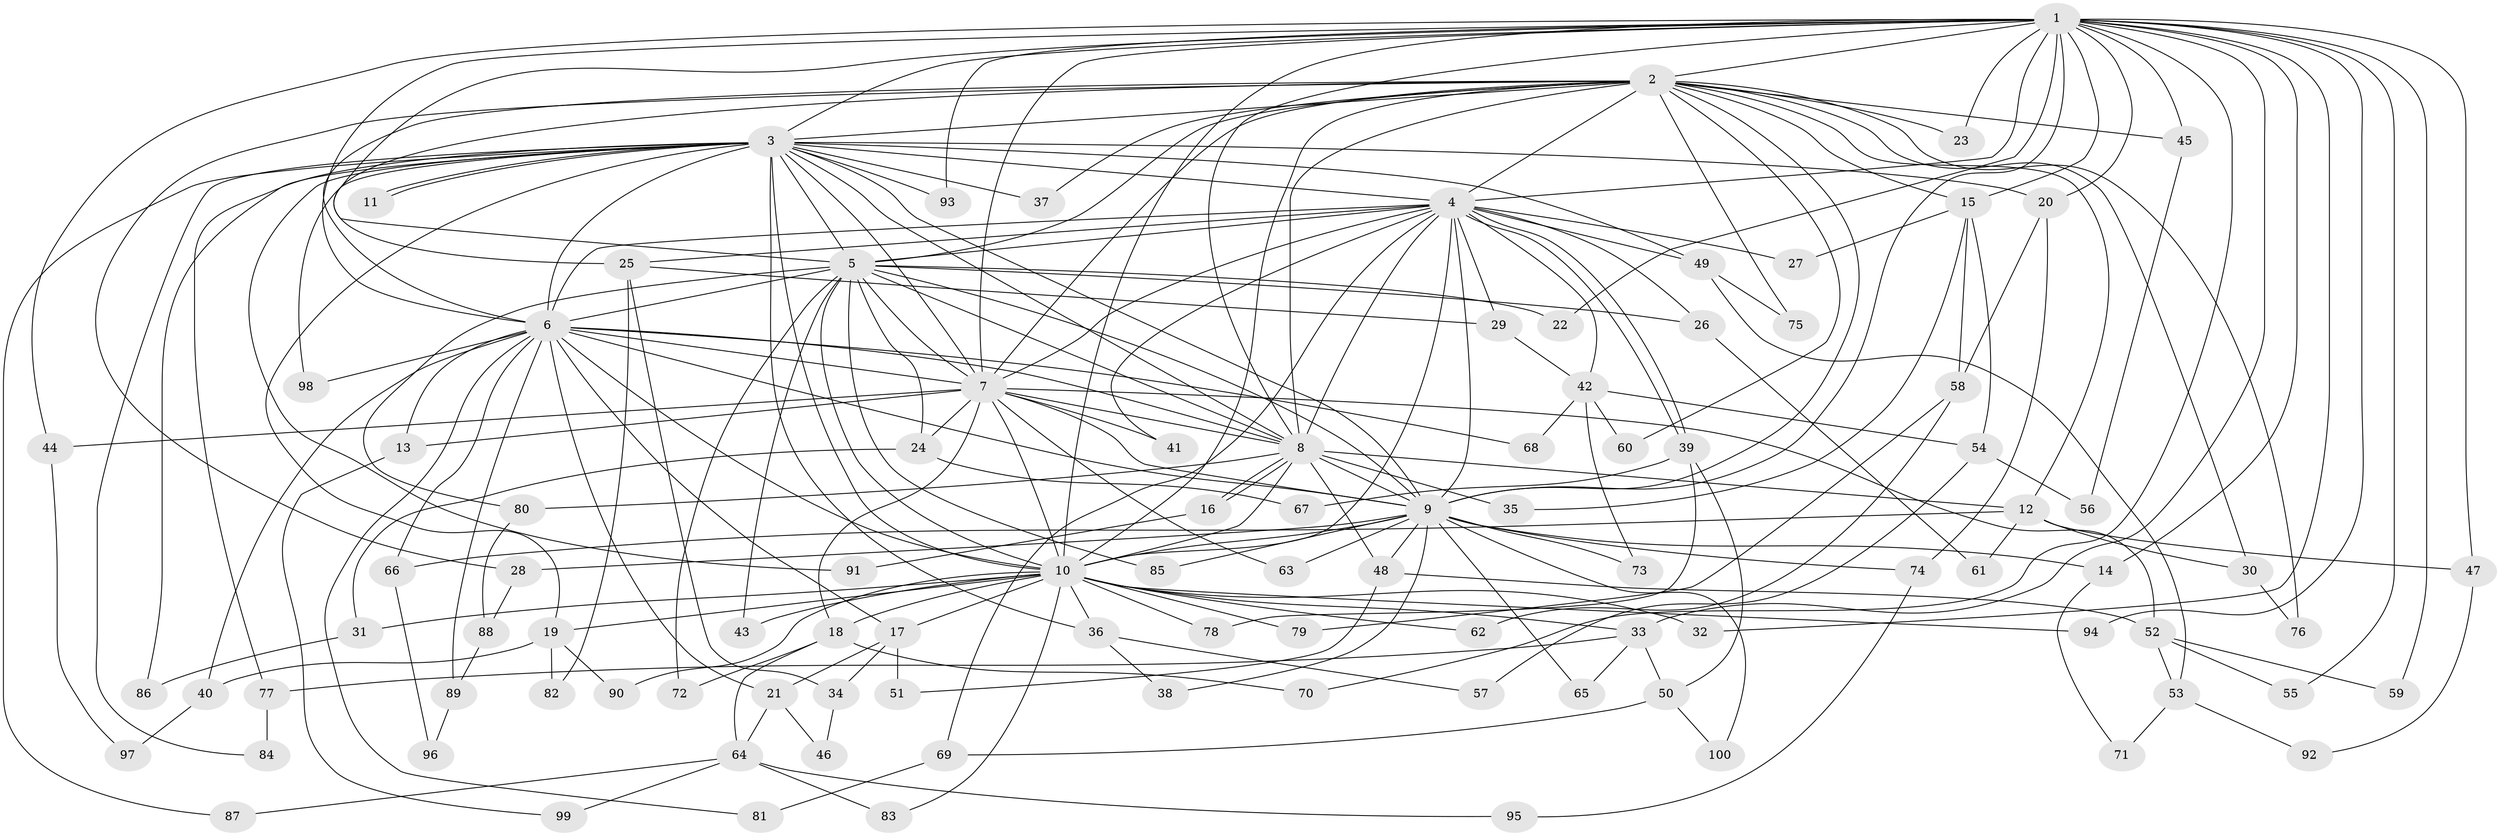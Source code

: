// Generated by graph-tools (version 1.1) at 2025/11/02/21/25 10:11:07]
// undirected, 100 vertices, 225 edges
graph export_dot {
graph [start="1"]
  node [color=gray90,style=filled];
  1;
  2;
  3;
  4;
  5;
  6;
  7;
  8;
  9;
  10;
  11;
  12;
  13;
  14;
  15;
  16;
  17;
  18;
  19;
  20;
  21;
  22;
  23;
  24;
  25;
  26;
  27;
  28;
  29;
  30;
  31;
  32;
  33;
  34;
  35;
  36;
  37;
  38;
  39;
  40;
  41;
  42;
  43;
  44;
  45;
  46;
  47;
  48;
  49;
  50;
  51;
  52;
  53;
  54;
  55;
  56;
  57;
  58;
  59;
  60;
  61;
  62;
  63;
  64;
  65;
  66;
  67;
  68;
  69;
  70;
  71;
  72;
  73;
  74;
  75;
  76;
  77;
  78;
  79;
  80;
  81;
  82;
  83;
  84;
  85;
  86;
  87;
  88;
  89;
  90;
  91;
  92;
  93;
  94;
  95;
  96;
  97;
  98;
  99;
  100;
  1 -- 2;
  1 -- 3;
  1 -- 4;
  1 -- 5;
  1 -- 6;
  1 -- 7;
  1 -- 8;
  1 -- 9;
  1 -- 10;
  1 -- 14;
  1 -- 15;
  1 -- 20;
  1 -- 22;
  1 -- 23;
  1 -- 32;
  1 -- 33;
  1 -- 44;
  1 -- 45;
  1 -- 47;
  1 -- 55;
  1 -- 59;
  1 -- 70;
  1 -- 93;
  1 -- 94;
  2 -- 3;
  2 -- 4;
  2 -- 5;
  2 -- 6;
  2 -- 7;
  2 -- 8;
  2 -- 9;
  2 -- 10;
  2 -- 12;
  2 -- 15;
  2 -- 23;
  2 -- 25;
  2 -- 28;
  2 -- 30;
  2 -- 37;
  2 -- 45;
  2 -- 60;
  2 -- 75;
  2 -- 76;
  3 -- 4;
  3 -- 5;
  3 -- 6;
  3 -- 7;
  3 -- 8;
  3 -- 9;
  3 -- 10;
  3 -- 11;
  3 -- 11;
  3 -- 19;
  3 -- 20;
  3 -- 36;
  3 -- 37;
  3 -- 49;
  3 -- 77;
  3 -- 84;
  3 -- 86;
  3 -- 87;
  3 -- 91;
  3 -- 93;
  3 -- 98;
  4 -- 5;
  4 -- 6;
  4 -- 7;
  4 -- 8;
  4 -- 9;
  4 -- 10;
  4 -- 25;
  4 -- 26;
  4 -- 27;
  4 -- 29;
  4 -- 39;
  4 -- 39;
  4 -- 41;
  4 -- 42;
  4 -- 49;
  4 -- 69;
  5 -- 6;
  5 -- 7;
  5 -- 8;
  5 -- 9;
  5 -- 10;
  5 -- 22;
  5 -- 24;
  5 -- 26;
  5 -- 43;
  5 -- 72;
  5 -- 80;
  5 -- 85;
  6 -- 7;
  6 -- 8;
  6 -- 9;
  6 -- 10;
  6 -- 13;
  6 -- 17;
  6 -- 21;
  6 -- 40;
  6 -- 66;
  6 -- 68;
  6 -- 81;
  6 -- 89;
  6 -- 98;
  7 -- 8;
  7 -- 9;
  7 -- 10;
  7 -- 13;
  7 -- 18;
  7 -- 24;
  7 -- 41;
  7 -- 44;
  7 -- 52;
  7 -- 63;
  8 -- 9;
  8 -- 10;
  8 -- 12;
  8 -- 16;
  8 -- 16;
  8 -- 35;
  8 -- 48;
  8 -- 80;
  9 -- 10;
  9 -- 14;
  9 -- 28;
  9 -- 38;
  9 -- 48;
  9 -- 63;
  9 -- 65;
  9 -- 73;
  9 -- 74;
  9 -- 85;
  9 -- 100;
  10 -- 17;
  10 -- 18;
  10 -- 19;
  10 -- 31;
  10 -- 32;
  10 -- 33;
  10 -- 36;
  10 -- 43;
  10 -- 62;
  10 -- 78;
  10 -- 79;
  10 -- 83;
  10 -- 90;
  10 -- 94;
  12 -- 30;
  12 -- 47;
  12 -- 61;
  12 -- 66;
  13 -- 99;
  14 -- 71;
  15 -- 27;
  15 -- 35;
  15 -- 54;
  15 -- 58;
  16 -- 91;
  17 -- 21;
  17 -- 34;
  17 -- 51;
  18 -- 64;
  18 -- 70;
  18 -- 72;
  19 -- 40;
  19 -- 82;
  19 -- 90;
  20 -- 58;
  20 -- 74;
  21 -- 46;
  21 -- 64;
  24 -- 31;
  24 -- 67;
  25 -- 29;
  25 -- 34;
  25 -- 82;
  26 -- 61;
  28 -- 88;
  29 -- 42;
  30 -- 76;
  31 -- 86;
  33 -- 50;
  33 -- 65;
  33 -- 77;
  34 -- 46;
  36 -- 38;
  36 -- 57;
  39 -- 50;
  39 -- 67;
  39 -- 78;
  40 -- 97;
  42 -- 54;
  42 -- 60;
  42 -- 68;
  42 -- 73;
  44 -- 97;
  45 -- 56;
  47 -- 92;
  48 -- 51;
  48 -- 52;
  49 -- 53;
  49 -- 75;
  50 -- 69;
  50 -- 100;
  52 -- 53;
  52 -- 55;
  52 -- 59;
  53 -- 71;
  53 -- 92;
  54 -- 56;
  54 -- 57;
  58 -- 62;
  58 -- 79;
  64 -- 83;
  64 -- 87;
  64 -- 95;
  64 -- 99;
  66 -- 96;
  69 -- 81;
  74 -- 95;
  77 -- 84;
  80 -- 88;
  88 -- 89;
  89 -- 96;
}
